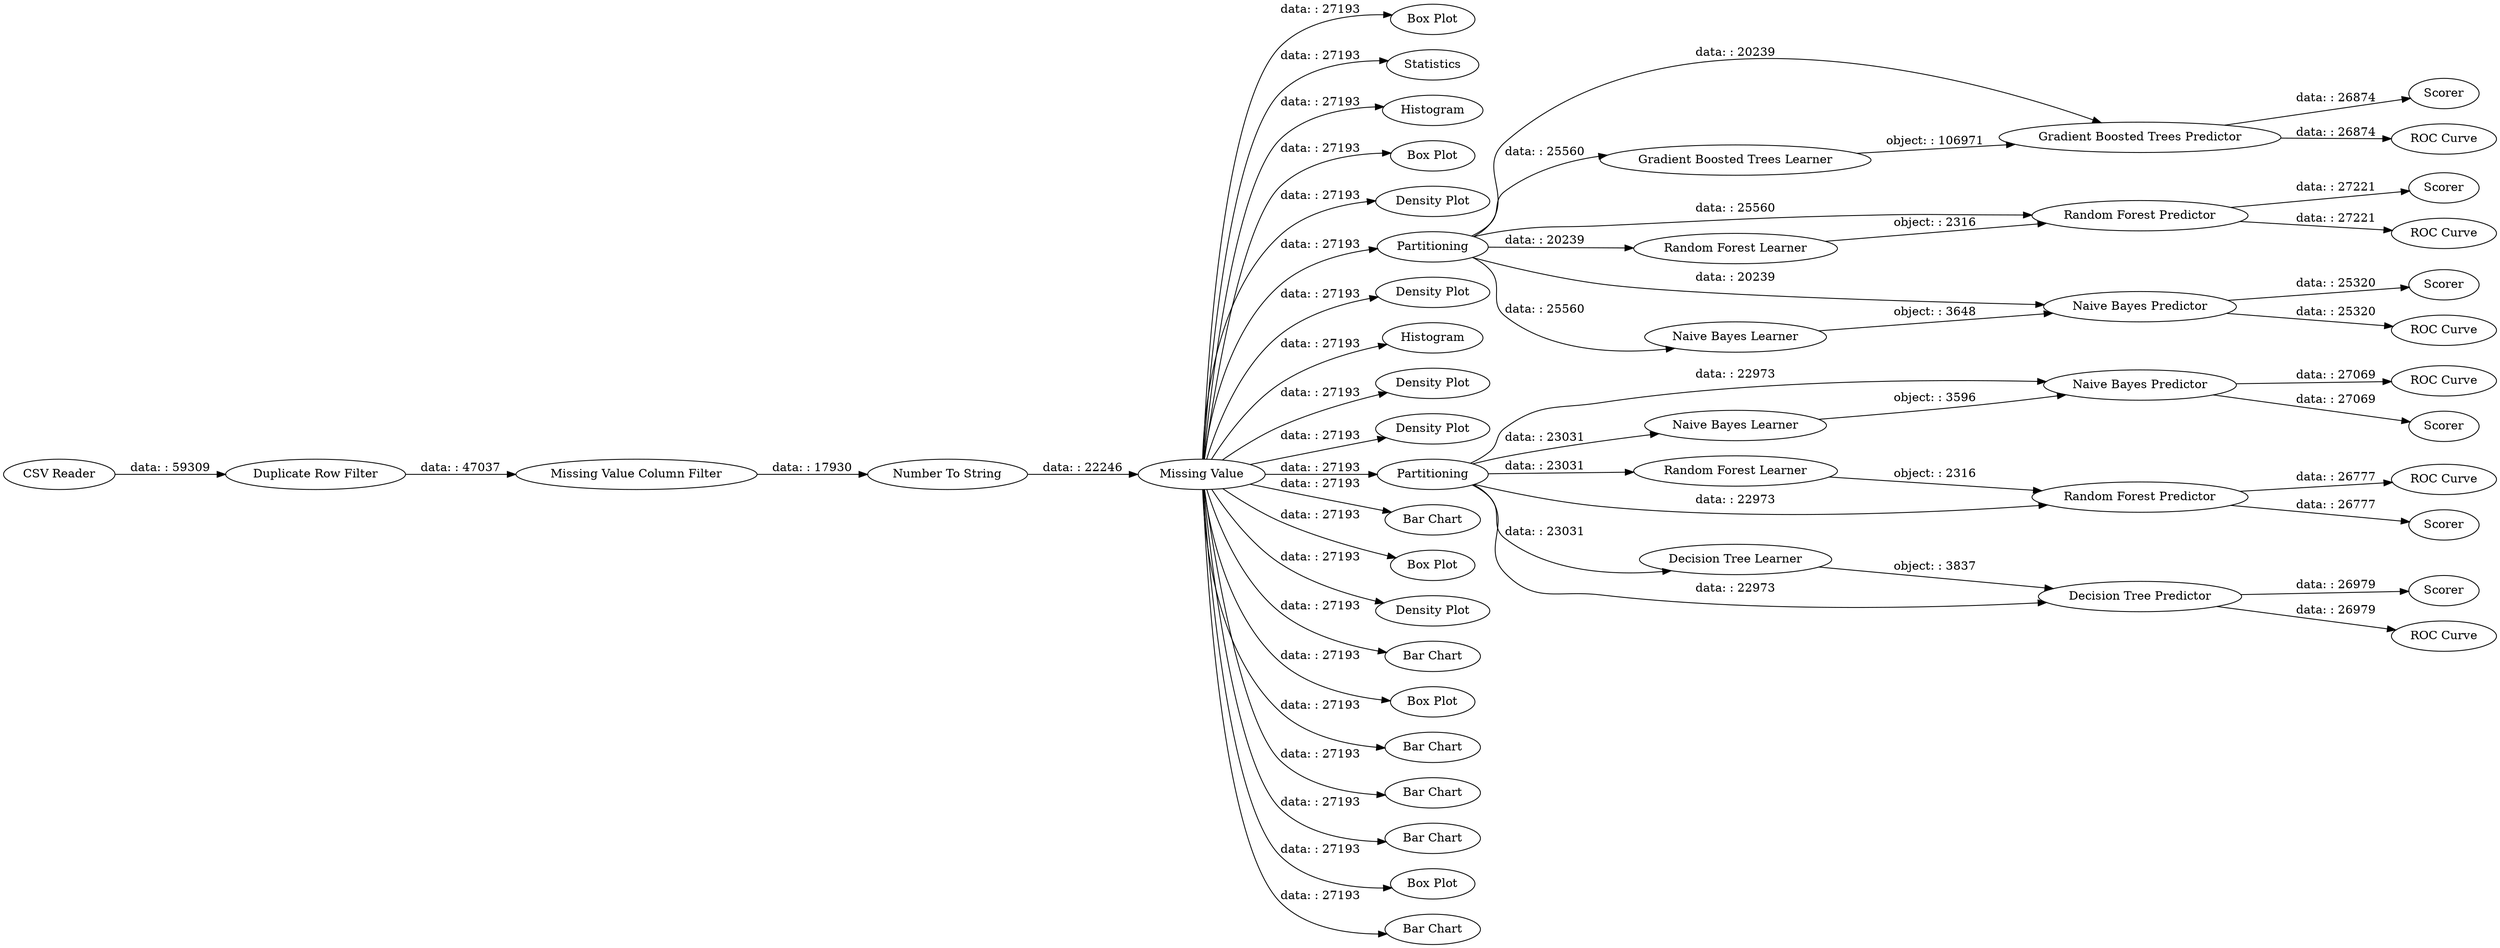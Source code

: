 digraph {
	"-1146340826156046508_47" [label=Scorer]
	"-1146340826156046508_8" [label="Missing Value Column Filter"]
	"-1146340826156046508_33" [label="Box Plot"]
	"-1146340826156046508_10" [label="Number To String"]
	"-1146340826156046508_12" [label=Statistics]
	"-1146340826156046508_53" [label="Gradient Boosted Trees Predictor"]
	"-1146340826156046508_6" [label="Naive Bayes Predictor"]
	"-1146340826156046508_45" [label="Random Forest Learner"]
	"-1146340826156046508_13" [label=Histogram]
	"-1146340826156046508_5" [label="Naive Bayes Learner"]
	"-1146340826156046508_38" [label=Scorer]
	"-1146340826156046508_55" [label=Scorer]
	"-1146340826156046508_56" [label="ROC Curve"]
	"-1146340826156046508_37" [label="Naive Bayes Predictor"]
	"-1146340826156046508_41" [label="Random Forest Learner"]
	"-1146340826156046508_1" [label="CSV Reader"]
	"-1146340826156046508_30" [label="Box Plot"]
	"-1146340826156046508_28" [label="Density Plot"]
	"-1146340826156046508_42" [label="Random Forest Predictor"]
	"-1146340826156046508_4" [label=Partitioning]
	"-1146340826156046508_36" [label="ROC Curve"]
	"-1146340826156046508_51" [label=Scorer]
	"-1146340826156046508_44" [label="ROC Curve"]
	"-1146340826156046508_26" [label="Density Plot"]
	"-1146340826156046508_14" [label=Histogram]
	"-1146340826156046508_25" [label="Density Plot"]
	"-1146340826156046508_11" [label="Missing Value"]
	"-1146340826156046508_40" [label="Naive Bayes Learner"]
	"-1146340826156046508_22" [label="Density Plot"]
	"-1146340826156046508_9" [label="Duplicate Row Filter"]
	"-1146340826156046508_3" [label=Partitioning]
	"-1146340826156046508_18" [label="Bar Chart"]
	"-1146340826156046508_46" [label="Random Forest Predictor"]
	"-1146340826156046508_34" [label="Box Plot"]
	"-1146340826156046508_27" [label="Density Plot"]
	"-1146340826156046508_39" [label="ROC Curve"]
	"-1146340826156046508_54" [label="Gradient Boosted Trees Learner"]
	"-1146340826156046508_21" [label="Bar Chart"]
	"-1146340826156046508_52" [label="ROC Curve"]
	"-1146340826156046508_48" [label="ROC Curve"]
	"-1146340826156046508_32" [label="Box Plot"]
	"-1146340826156046508_17" [label="Bar Chart"]
	"-1146340826156046508_43" [label=Scorer]
	"-1146340826156046508_19" [label="Bar Chart"]
	"-1146340826156046508_16" [label="Bar Chart"]
	"-1146340826156046508_35" [label=Scorer]
	"-1146340826156046508_29" [label="Box Plot"]
	"-1146340826156046508_49" [label="Decision Tree Learner"]
	"-1146340826156046508_50" [label="Decision Tree Predictor"]
	"-1146340826156046508_20" [label="Bar Chart"]
	"-1146340826156046508_3" -> "-1146340826156046508_6" [label="data: : 22973"]
	"-1146340826156046508_11" -> "-1146340826156046508_25" [label="data: : 27193"]
	"-1146340826156046508_11" -> "-1146340826156046508_30" [label="data: : 27193"]
	"-1146340826156046508_50" -> "-1146340826156046508_51" [label="data: : 26979"]
	"-1146340826156046508_3" -> "-1146340826156046508_42" [label="data: : 22973"]
	"-1146340826156046508_4" -> "-1146340826156046508_46" [label="data: : 25560"]
	"-1146340826156046508_11" -> "-1146340826156046508_3" [label="data: : 27193"]
	"-1146340826156046508_4" -> "-1146340826156046508_40" [label="data: : 25560"]
	"-1146340826156046508_37" -> "-1146340826156046508_39" [label="data: : 25320"]
	"-1146340826156046508_37" -> "-1146340826156046508_38" [label="data: : 25320"]
	"-1146340826156046508_53" -> "-1146340826156046508_55" [label="data: : 26874"]
	"-1146340826156046508_11" -> "-1146340826156046508_21" [label="data: : 27193"]
	"-1146340826156046508_45" -> "-1146340826156046508_46" [label="object: : 2316"]
	"-1146340826156046508_11" -> "-1146340826156046508_20" [label="data: : 27193"]
	"-1146340826156046508_42" -> "-1146340826156046508_44" [label="data: : 26777"]
	"-1146340826156046508_3" -> "-1146340826156046508_50" [label="data: : 22973"]
	"-1146340826156046508_11" -> "-1146340826156046508_13" [label="data: : 27193"]
	"-1146340826156046508_46" -> "-1146340826156046508_48" [label="data: : 27221"]
	"-1146340826156046508_4" -> "-1146340826156046508_54" [label="data: : 25560"]
	"-1146340826156046508_5" -> "-1146340826156046508_6" [label="object: : 3596"]
	"-1146340826156046508_4" -> "-1146340826156046508_45" [label="data: : 20239"]
	"-1146340826156046508_11" -> "-1146340826156046508_4" [label="data: : 27193"]
	"-1146340826156046508_41" -> "-1146340826156046508_42" [label="object: : 2316"]
	"-1146340826156046508_50" -> "-1146340826156046508_52" [label="data: : 26979"]
	"-1146340826156046508_40" -> "-1146340826156046508_37" [label="object: : 3648"]
	"-1146340826156046508_3" -> "-1146340826156046508_5" [label="data: : 23031"]
	"-1146340826156046508_4" -> "-1146340826156046508_53" [label="data: : 20239"]
	"-1146340826156046508_11" -> "-1146340826156046508_18" [label="data: : 27193"]
	"-1146340826156046508_6" -> "-1146340826156046508_36" [label="data: : 27069"]
	"-1146340826156046508_11" -> "-1146340826156046508_33" [label="data: : 27193"]
	"-1146340826156046508_11" -> "-1146340826156046508_27" [label="data: : 27193"]
	"-1146340826156046508_9" -> "-1146340826156046508_8" [label="data: : 47037"]
	"-1146340826156046508_11" -> "-1146340826156046508_28" [label="data: : 27193"]
	"-1146340826156046508_11" -> "-1146340826156046508_19" [label="data: : 27193"]
	"-1146340826156046508_54" -> "-1146340826156046508_53" [label="object: : 106971"]
	"-1146340826156046508_1" -> "-1146340826156046508_9" [label="data: : 59309"]
	"-1146340826156046508_11" -> "-1146340826156046508_12" [label="data: : 27193"]
	"-1146340826156046508_4" -> "-1146340826156046508_37" [label="data: : 20239"]
	"-1146340826156046508_49" -> "-1146340826156046508_50" [label="object: : 3837"]
	"-1146340826156046508_10" -> "-1146340826156046508_11" [label="data: : 22246"]
	"-1146340826156046508_8" -> "-1146340826156046508_10" [label="data: : 17930"]
	"-1146340826156046508_11" -> "-1146340826156046508_16" [label="data: : 27193"]
	"-1146340826156046508_11" -> "-1146340826156046508_32" [label="data: : 27193"]
	"-1146340826156046508_53" -> "-1146340826156046508_56" [label="data: : 26874"]
	"-1146340826156046508_11" -> "-1146340826156046508_22" [label="data: : 27193"]
	"-1146340826156046508_3" -> "-1146340826156046508_49" [label="data: : 23031"]
	"-1146340826156046508_42" -> "-1146340826156046508_43" [label="data: : 26777"]
	"-1146340826156046508_11" -> "-1146340826156046508_34" [label="data: : 27193"]
	"-1146340826156046508_6" -> "-1146340826156046508_35" [label="data: : 27069"]
	"-1146340826156046508_11" -> "-1146340826156046508_26" [label="data: : 27193"]
	"-1146340826156046508_11" -> "-1146340826156046508_29" [label="data: : 27193"]
	"-1146340826156046508_11" -> "-1146340826156046508_14" [label="data: : 27193"]
	"-1146340826156046508_11" -> "-1146340826156046508_17" [label="data: : 27193"]
	"-1146340826156046508_46" -> "-1146340826156046508_47" [label="data: : 27221"]
	"-1146340826156046508_3" -> "-1146340826156046508_41" [label="data: : 23031"]
	rankdir=LR
}
